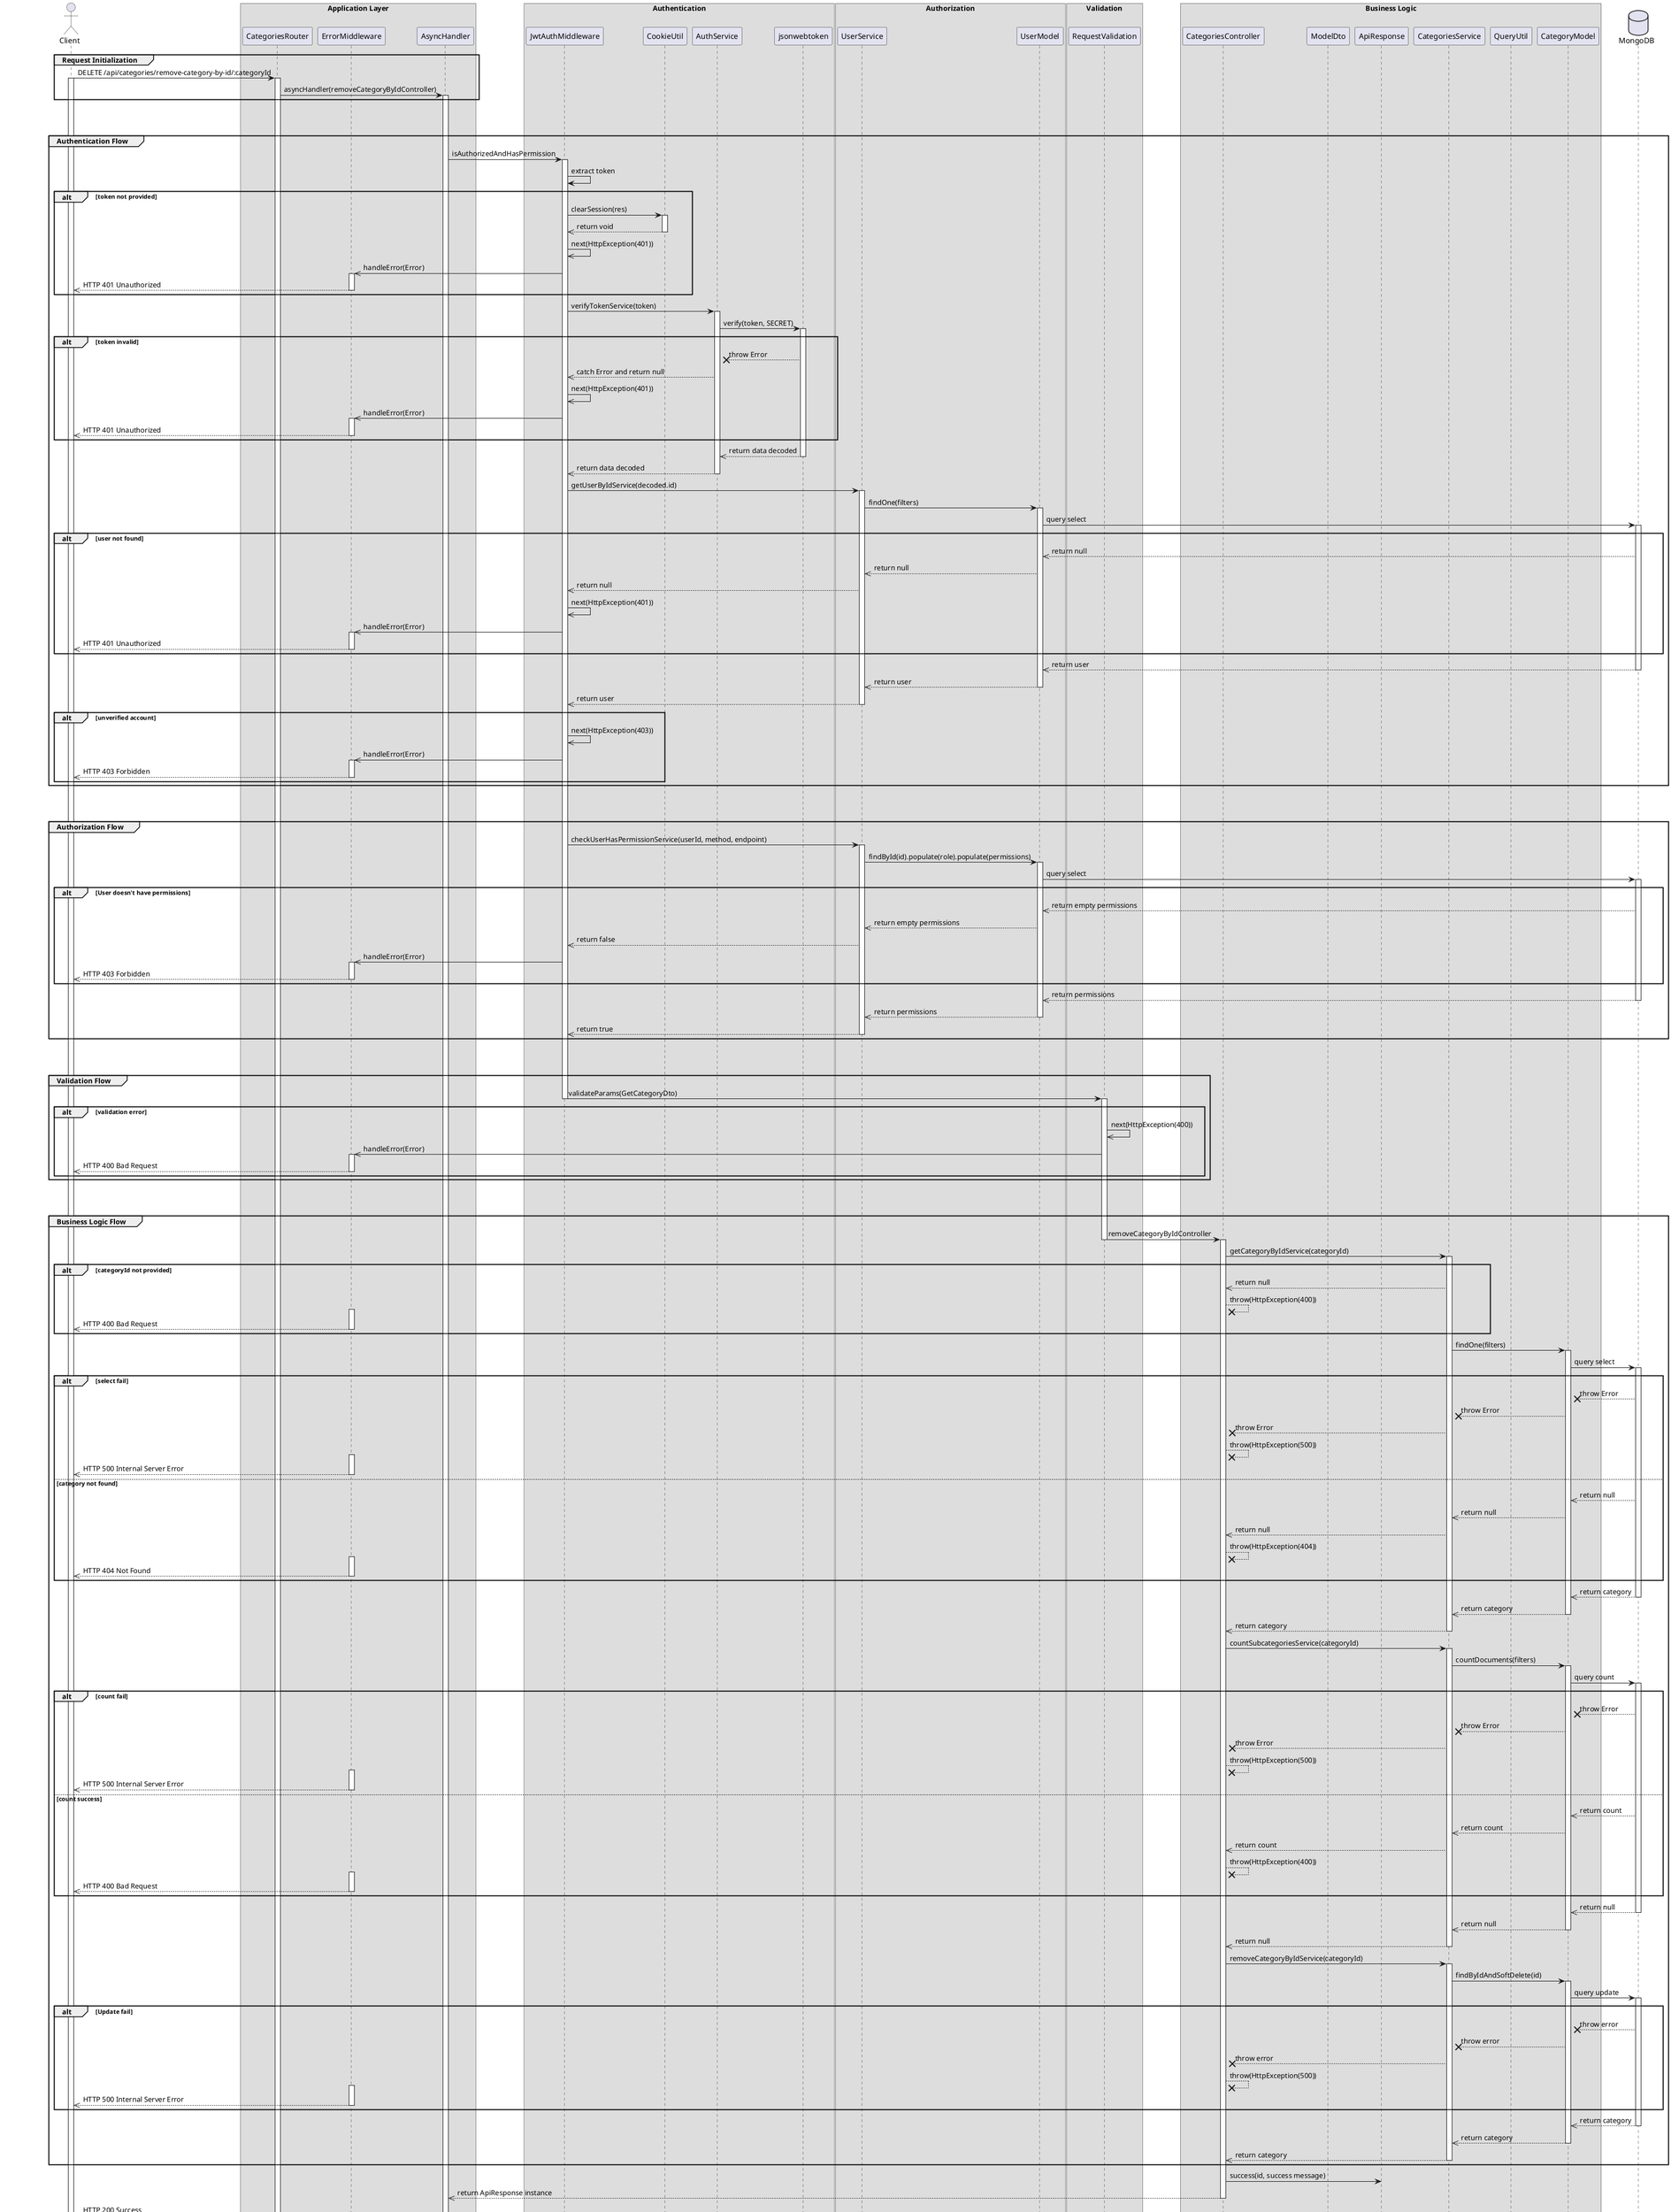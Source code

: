 @startuml Remove Category

actor Client

box "Application Layer"
participant CategoriesRouter 
participant ErrorMiddleware 
participant AsyncHandler 
end box

box "Authentication"
participant JwtAuthMiddleware 
participant CookieUtil
participant AuthService
participant jsonwebtoken
end box

box "Authorization"
participant UserService 
participant UserModel
end box

box "Validation"
participant RequestValidation
end box

box "Business Logic"
participant CategoriesController
participant ModelDto
participant ApiResponse
participant CategoriesService
participant QueryUtil
participant CategoryModel
end box

database MongoDB

' Step 1
group Request Initialization
    Client -> CategoriesRouter: DELETE /api/categories/remove-category-by-id/:categoryId
    activate Client
    activate CategoriesRouter
    CategoriesRouter -> AsyncHandler: asyncHandler(removeCategoryByIdController)
    activate AsyncHandler
end

break
break

' Step 2
group Authentication Flow
    AsyncHandler -> JwtAuthMiddleware: isAuthorizedAndHasPermission
    activate JwtAuthMiddleware

    JwtAuthMiddleware -> JwtAuthMiddleware: extract token
    alt token not provided
        JwtAuthMiddleware -> CookieUtil: clearSession(res)
        activate CookieUtil
        CookieUtil -->> JwtAuthMiddleware: return void
        deactivate CookieUtil
        JwtAuthMiddleware ->> JwtAuthMiddleware: next(HttpException(401))
        JwtAuthMiddleware ->> ErrorMiddleware: handleError(Error)
        activate ErrorMiddleware
        ErrorMiddleware -->> Client: HTTP 401 Unauthorized
        deactivate ErrorMiddleware
    end 

    JwtAuthMiddleware -> AuthService: verifyTokenService(token)
    activate AuthService
    AuthService -> jsonwebtoken: verify(token, SECRET)
    activate jsonwebtoken
    alt token invalid
        jsonwebtoken --x AuthService: throw Error
        AuthService -->> JwtAuthMiddleware: catch Error and return null
        JwtAuthMiddleware ->> JwtAuthMiddleware: next(HttpException(401))
        JwtAuthMiddleware ->> ErrorMiddleware: handleError(Error)
        activate ErrorMiddleware
        ErrorMiddleware -->> Client: HTTP 401 Unauthorized
        deactivate ErrorMiddleware
    end

    jsonwebtoken -->> AuthService: return data decoded
    deactivate jsonwebtoken
    AuthService -->> JwtAuthMiddleware: return data decoded
    deactivate AuthService
    JwtAuthMiddleware -> UserService: getUserByIdService(decoded.id)
    activate UserService
    UserService -> UserModel: findOne(filters)
    activate UserModel
    UserModel -> MongoDB: query select
    activate MongoDB

    alt user not found
        MongoDB -->> UserModel: return null
        UserModel -->> UserService: return null
        UserService -->> JwtAuthMiddleware: return null
        JwtAuthMiddleware ->> JwtAuthMiddleware: next(HttpException(401))
        JwtAuthMiddleware ->> ErrorMiddleware: handleError(Error)
        activate ErrorMiddleware
        ErrorMiddleware -->> Client: HTTP 401 Unauthorized
        deactivate ErrorMiddleware
    end

    MongoDB -->> UserModel: return user
    deactivate MongoDB
    UserModel -->> UserService: return user
    deactivate UserModel
    UserService -->> JwtAuthMiddleware: return user
    deactivate UserService

    alt unverified account
        JwtAuthMiddleware ->> JwtAuthMiddleware: next(HttpException(403))
        JwtAuthMiddleware ->> ErrorMiddleware: handleError(Error)
        activate ErrorMiddleware
        ErrorMiddleware -->> Client: HTTP 403 Forbidden
        deactivate ErrorMiddleware
    end
end

break
break

' Step 3
group Authorization Flow
    JwtAuthMiddleware -> UserService: checkUserHasPermissionService(userId, method, endpoint)
    activate UserService
    UserService -> UserModel: findById(id).populate(role).populate(permissions)
    activate UserModel
    UserModel -> MongoDB: query select
    activate MongoDB

    alt User doesn't have permissions 
        MongoDB -->> UserModel: return empty permissions
        UserModel -->> UserService: return empty permissions
        UserService -->> JwtAuthMiddleware: return false
        JwtAuthMiddleware ->> ErrorMiddleware: handleError(Error)
        activate ErrorMiddleware
        ErrorMiddleware -->> Client: HTTP 403 Forbidden
        deactivate ErrorMiddleware
    end

    MongoDB -->> UserModel: return permissions
    deactivate MongoDB
    UserModel -->> UserService: return permissions
    deactivate UserModel
    UserService -->> JwtAuthMiddleware: return true
    deactivate UserService
end

break
break

' Step 4
group Validation Flow
    JwtAuthMiddleware -> RequestValidation: validateParams(GetCategoryDto)
    deactivate JwtAuthMiddleware
    activate RequestValidation
        alt validation error
        RequestValidation ->> RequestValidation: next(HttpException(400))
        RequestValidation ->> ErrorMiddleware: handleError(Error)
        activate ErrorMiddleware
        ErrorMiddleware -->> Client: HTTP 400 Bad Request
        deactivate ErrorMiddleware
    end
end

break
break


' Step 5
group Business Logic Flow
    RequestValidation -> CategoriesController: removeCategoryByIdController
    deactivate RequestValidation
    activate CategoriesController
    CategoriesController -> CategoriesService: getCategoryByIdService(categoryId)
    activate CategoriesService

    alt categoryId not provided
        CategoriesService -->> CategoriesController: return null
        CategoriesController --x CategoriesController: throw(HttpException(400))
        activate ErrorMiddleware
        ErrorMiddleware -->> Client: HTTP 400 Bad Request
        deactivate ErrorMiddleware
    end

    CategoriesService -> CategoryModel: findOne(filters)
    activate CategoryModel
    CategoryModel -> MongoDB: query select
    activate MongoDB

    alt select fail 
        MongoDB --x CategoryModel: throw Error
        CategoryModel --x CategoriesService: throw Error
        CategoriesService --x CategoriesController: throw Error
        CategoriesController --x CategoriesController: throw(HttpException(500))
        activate ErrorMiddleware
        ErrorMiddleware -->> Client: HTTP 500 Internal Server Error
        deactivate ErrorMiddleware
    else category not found
        MongoDB -->> CategoryModel: return null
        CategoryModel -->> CategoriesService: return null
        CategoriesService -->> CategoriesController: return null
        CategoriesController --x CategoriesController: throw(HttpException(404))
        activate ErrorMiddleware
        ErrorMiddleware -->> Client: HTTP 404 Not Found
        deactivate ErrorMiddleware
    end

    MongoDB -->> CategoryModel: return category
    deactivate MongoDB
    CategoryModel -->> CategoriesService: return category
    deactivate CategoryModel
    CategoriesService -->> CategoriesController: return category
    deactivate CategoriesService
    CategoriesController -> CategoriesService: countSubcategoriesService(categoryId)
    activate CategoriesService
    CategoriesService -> CategoryModel: countDocuments(filters)
    activate CategoryModel
    CategoryModel -> MongoDB: query count
    activate MongoDB

    alt count fail 
        MongoDB --x CategoryModel: throw Error
        CategoryModel --x CategoriesService: throw Error
        CategoriesService --x CategoriesController: throw Error
        CategoriesController --x CategoriesController: throw(HttpException(500))
        activate ErrorMiddleware
        ErrorMiddleware -->> Client: HTTP 500 Internal Server Error
        deactivate ErrorMiddleware
    else count success
        MongoDB -->> CategoryModel: return count
        CategoryModel -->> CategoriesService: return count
        CategoriesService -->> CategoriesController: return count
        CategoriesController --x CategoriesController: throw(HttpException(400))
        activate ErrorMiddleware
        ErrorMiddleware -->> Client: HTTP 400 Bad Request
        deactivate ErrorMiddleware

    end
    
    MongoDB -->> CategoryModel: return null
    deactivate MongoDB
    CategoryModel -->> CategoriesService: return null
    deactivate CategoryModel
    CategoriesService -->> CategoriesController: return null
    deactivate CategoriesService
    CategoriesController -> CategoriesService: removeCategoryByIdService(categoryId)
    activate CategoriesService
    CategoriesService -> CategoryModel: findByIdAndSoftDelete(id)
    activate CategoryModel
    CategoryModel -> MongoDB: query update
    activate MongoDB

    alt Update fail
        MongoDB --x CategoryModel: throw error
        CategoryModel --x CategoriesService: throw error
        CategoriesService --x CategoriesController: throw error
        CategoriesController --x CategoriesController: throw(HttpException(500))
        activate ErrorMiddleware
        ErrorMiddleware -->> Client: HTTP 500 Internal Server Error
        deactivate ErrorMiddleware
    end

    MongoDB -->> CategoryModel: return category
    deactivate MongoDB
    CategoryModel -->> CategoriesService: return category
    deactivate CategoryModel
    CategoriesService -->> CategoriesController: return category
    deactivate CategoriesService


end


CategoriesController -> ApiResponse: success(id, success message)
CategoriesController -->> AsyncHandler: return ApiResponse instance
deactivate CategoriesController
AsyncHandler --> Client: HTTP 200 Success
deactivate AsyncHandler
deactivate CategoriesRouter

@enduml